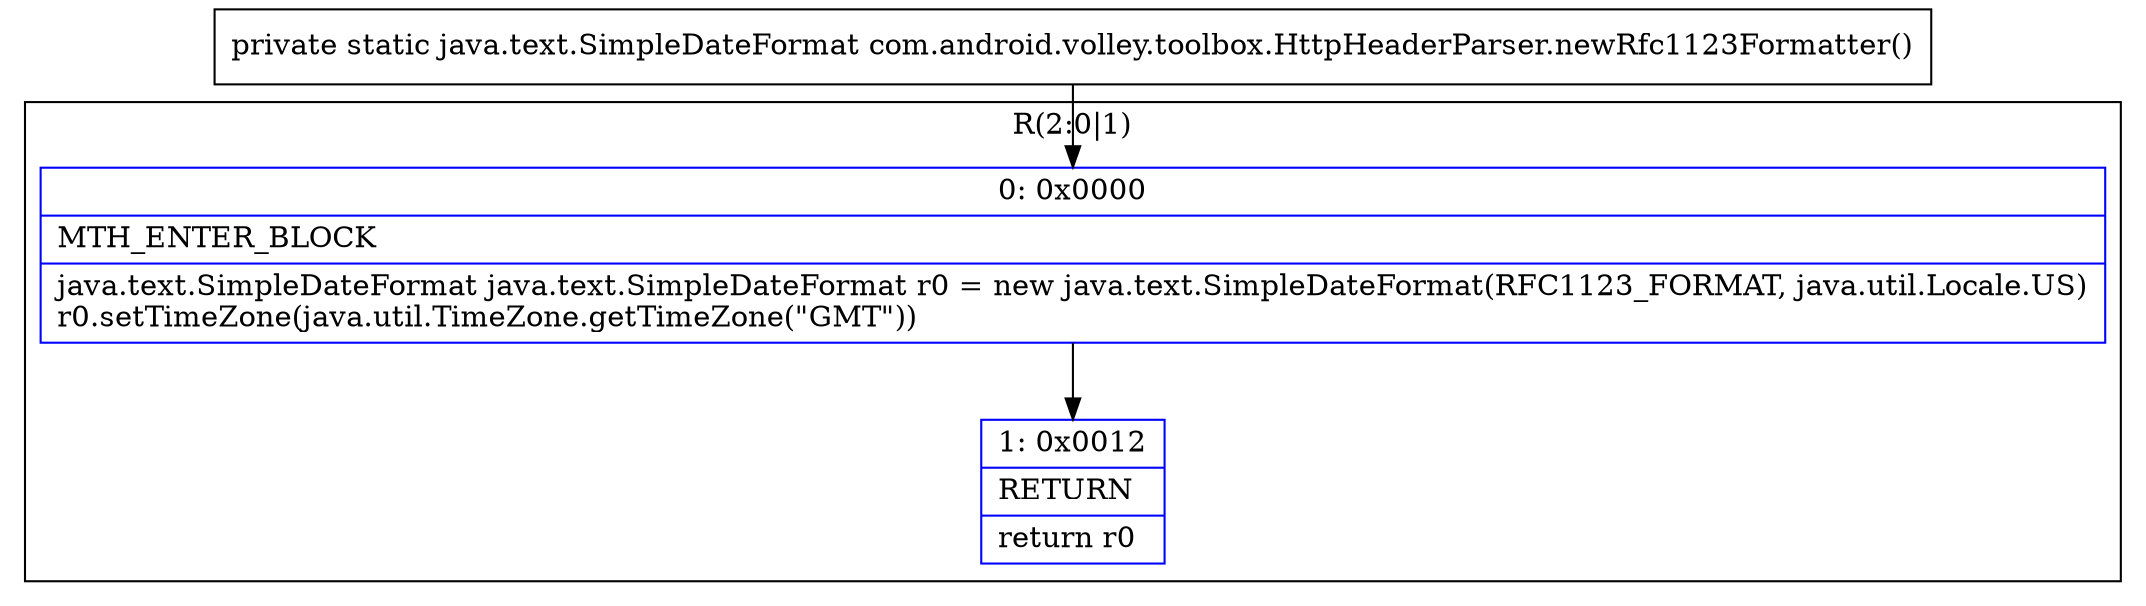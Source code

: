 digraph "CFG forcom.android.volley.toolbox.HttpHeaderParser.newRfc1123Formatter()Ljava\/text\/SimpleDateFormat;" {
subgraph cluster_Region_930964856 {
label = "R(2:0|1)";
node [shape=record,color=blue];
Node_0 [shape=record,label="{0\:\ 0x0000|MTH_ENTER_BLOCK\l|java.text.SimpleDateFormat java.text.SimpleDateFormat r0 = new java.text.SimpleDateFormat(RFC1123_FORMAT, java.util.Locale.US)\lr0.setTimeZone(java.util.TimeZone.getTimeZone(\"GMT\"))\l}"];
Node_1 [shape=record,label="{1\:\ 0x0012|RETURN\l|return r0\l}"];
}
MethodNode[shape=record,label="{private static java.text.SimpleDateFormat com.android.volley.toolbox.HttpHeaderParser.newRfc1123Formatter() }"];
MethodNode -> Node_0;
Node_0 -> Node_1;
}

